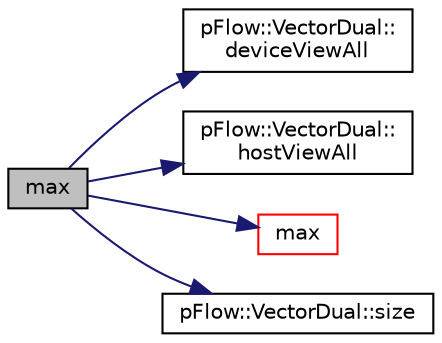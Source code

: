 digraph "max"
{
 // LATEX_PDF_SIZE
  edge [fontname="Helvetica",fontsize="10",labelfontname="Helvetica",labelfontsize="10"];
  node [fontname="Helvetica",fontsize="10",shape=record];
  rankdir="LR";
  Node1 [label="max",height=0.2,width=0.4,color="black", fillcolor="grey75", style="filled", fontcolor="black",tooltip=" "];
  Node1 -> Node2 [color="midnightblue",fontsize="10",style="solid",fontname="Helvetica"];
  Node2 [label="pFlow::VectorDual::\ldeviceViewAll",height=0.2,width=0.4,color="black", fillcolor="white", style="filled",URL="$classpFlow_1_1VectorDual.html#adabdbae6be0538f0a4421d6fbe5a8f70",tooltip=" "];
  Node1 -> Node3 [color="midnightblue",fontsize="10",style="solid",fontname="Helvetica"];
  Node3 [label="pFlow::VectorDual::\lhostViewAll",height=0.2,width=0.4,color="black", fillcolor="white", style="filled",URL="$classpFlow_1_1VectorDual.html#a328dad9ba9cfd602b0e7f5b02db60ea7",tooltip=" "];
  Node1 -> Node4 [color="midnightblue",fontsize="10",style="solid",fontname="Helvetica"];
  Node4 [label="max",height=0.2,width=0.4,color="red", fillcolor="white", style="filled",URL="$namespacepFlow.html#a92e15c22d8a3e36e134f9bcc66bd8652",tooltip=" "];
  Node1 -> Node9 [color="midnightblue",fontsize="10",style="solid",fontname="Helvetica"];
  Node9 [label="pFlow::VectorDual::size",height=0.2,width=0.4,color="black", fillcolor="white", style="filled",URL="$classpFlow_1_1VectorDual.html#a334c2560412a3bc4fc1c215a77a48337",tooltip=" "];
}
